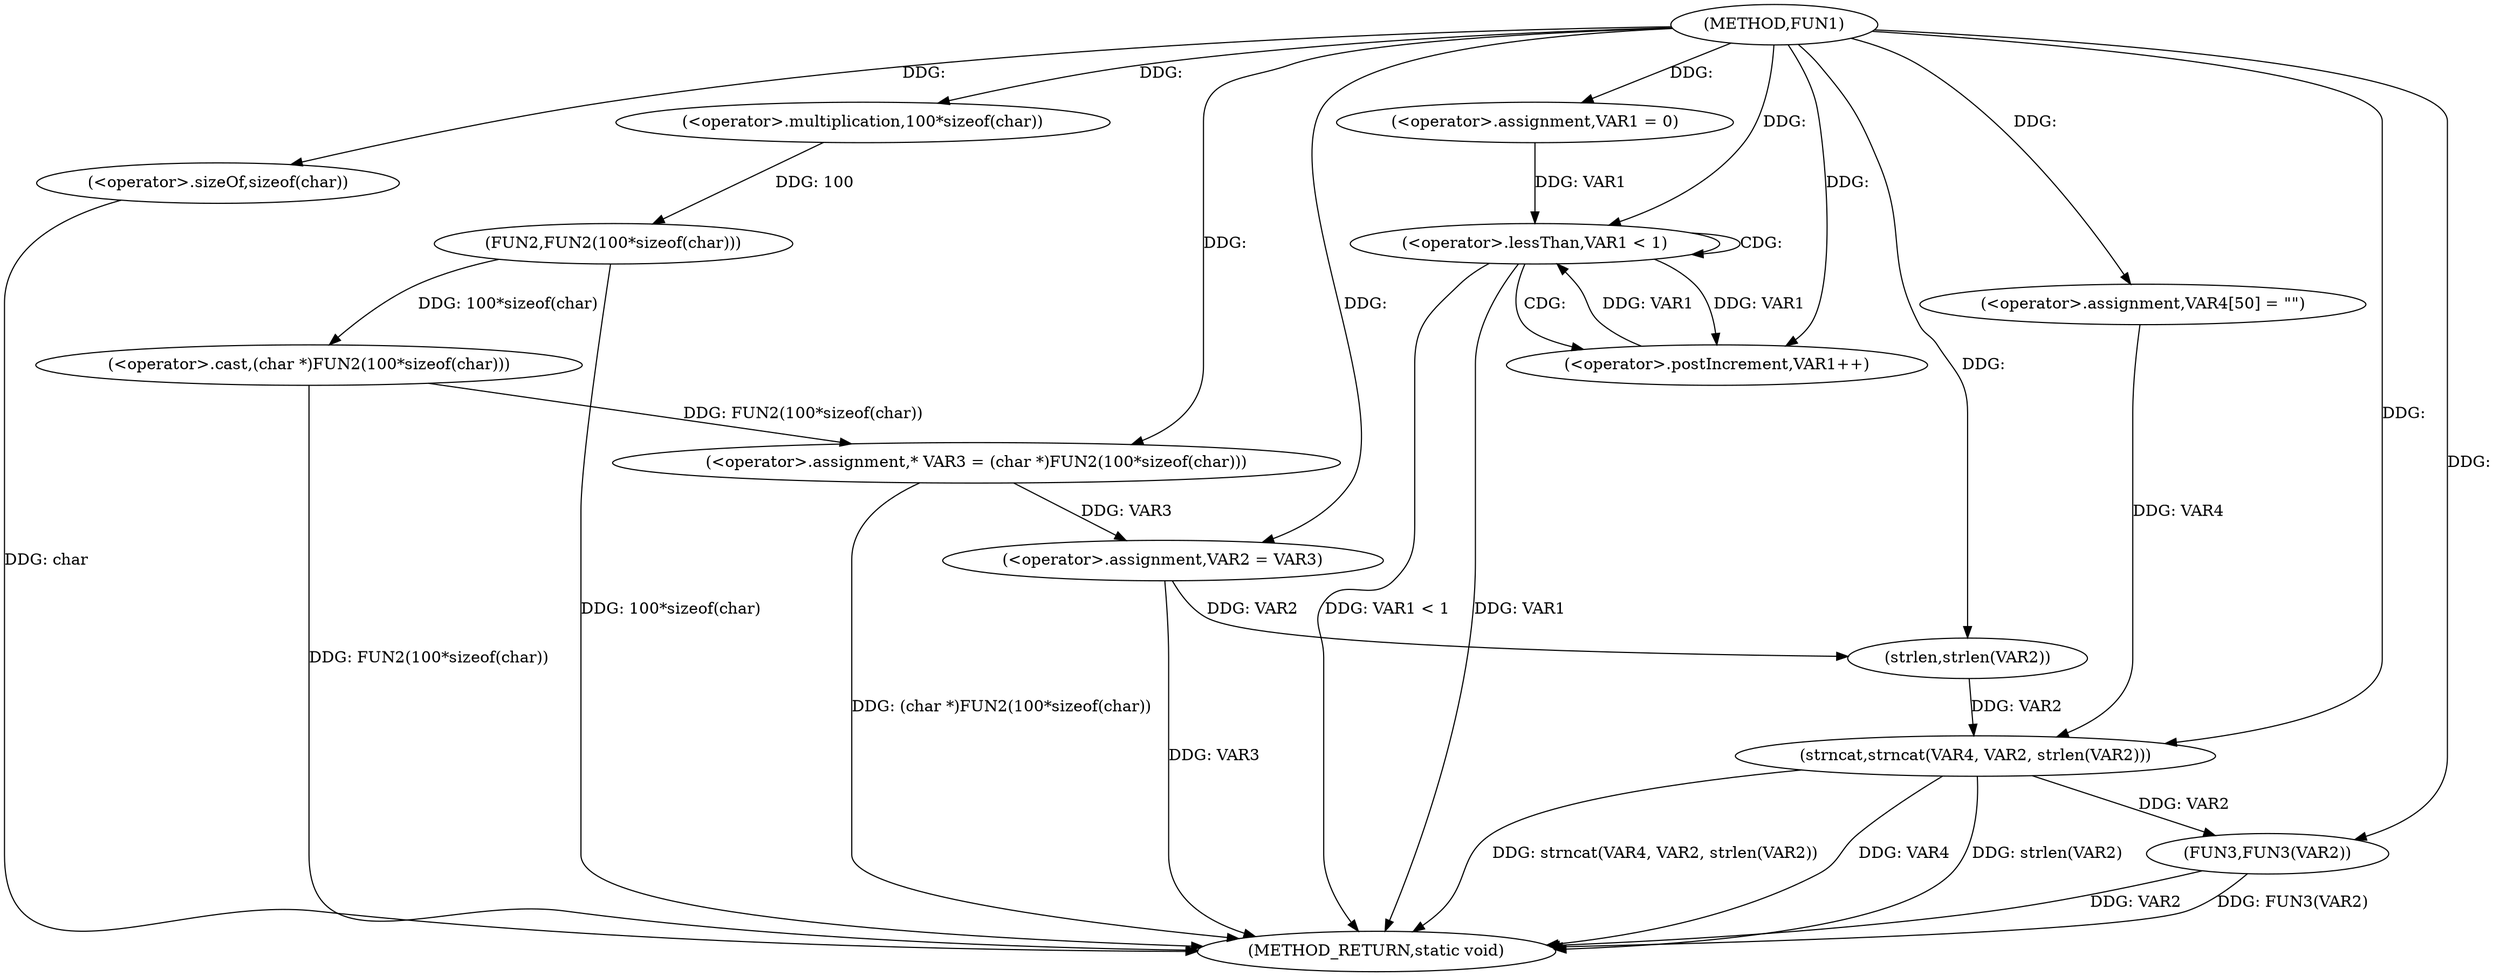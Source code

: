 digraph FUN1 {  
"1000100" [label = "(METHOD,FUN1)" ]
"1000139" [label = "(METHOD_RETURN,static void)" ]
"1000105" [label = "(<operator>.assignment,* VAR3 = (char *)FUN2(100*sizeof(char)))" ]
"1000107" [label = "(<operator>.cast,(char *)FUN2(100*sizeof(char)))" ]
"1000109" [label = "(FUN2,FUN2(100*sizeof(char)))" ]
"1000110" [label = "(<operator>.multiplication,100*sizeof(char))" ]
"1000112" [label = "(<operator>.sizeOf,sizeof(char))" ]
"1000114" [label = "(<operator>.assignment,VAR2 = VAR3)" ]
"1000118" [label = "(<operator>.assignment,VAR1 = 0)" ]
"1000121" [label = "(<operator>.lessThan,VAR1 < 1)" ]
"1000124" [label = "(<operator>.postIncrement,VAR1++)" ]
"1000129" [label = "(<operator>.assignment,VAR4[50] = \"\")" ]
"1000132" [label = "(strncat,strncat(VAR4, VAR2, strlen(VAR2)))" ]
"1000135" [label = "(strlen,strlen(VAR2))" ]
"1000137" [label = "(FUN3,FUN3(VAR2))" ]
  "1000105" -> "1000139"  [ label = "DDG: (char *)FUN2(100*sizeof(char))"] 
  "1000132" -> "1000139"  [ label = "DDG: strncat(VAR4, VAR2, strlen(VAR2))"] 
  "1000121" -> "1000139"  [ label = "DDG: VAR1 < 1"] 
  "1000121" -> "1000139"  [ label = "DDG: VAR1"] 
  "1000137" -> "1000139"  [ label = "DDG: VAR2"] 
  "1000114" -> "1000139"  [ label = "DDG: VAR3"] 
  "1000132" -> "1000139"  [ label = "DDG: VAR4"] 
  "1000132" -> "1000139"  [ label = "DDG: strlen(VAR2)"] 
  "1000112" -> "1000139"  [ label = "DDG: char"] 
  "1000109" -> "1000139"  [ label = "DDG: 100*sizeof(char)"] 
  "1000137" -> "1000139"  [ label = "DDG: FUN3(VAR2)"] 
  "1000107" -> "1000139"  [ label = "DDG: FUN2(100*sizeof(char))"] 
  "1000107" -> "1000105"  [ label = "DDG: FUN2(100*sizeof(char))"] 
  "1000100" -> "1000105"  [ label = "DDG: "] 
  "1000109" -> "1000107"  [ label = "DDG: 100*sizeof(char)"] 
  "1000110" -> "1000109"  [ label = "DDG: 100"] 
  "1000100" -> "1000110"  [ label = "DDG: "] 
  "1000100" -> "1000112"  [ label = "DDG: "] 
  "1000105" -> "1000114"  [ label = "DDG: VAR3"] 
  "1000100" -> "1000114"  [ label = "DDG: "] 
  "1000100" -> "1000118"  [ label = "DDG: "] 
  "1000124" -> "1000121"  [ label = "DDG: VAR1"] 
  "1000118" -> "1000121"  [ label = "DDG: VAR1"] 
  "1000100" -> "1000121"  [ label = "DDG: "] 
  "1000121" -> "1000124"  [ label = "DDG: VAR1"] 
  "1000100" -> "1000124"  [ label = "DDG: "] 
  "1000100" -> "1000129"  [ label = "DDG: "] 
  "1000129" -> "1000132"  [ label = "DDG: VAR4"] 
  "1000100" -> "1000132"  [ label = "DDG: "] 
  "1000135" -> "1000132"  [ label = "DDG: VAR2"] 
  "1000114" -> "1000135"  [ label = "DDG: VAR2"] 
  "1000100" -> "1000135"  [ label = "DDG: "] 
  "1000132" -> "1000137"  [ label = "DDG: VAR2"] 
  "1000100" -> "1000137"  [ label = "DDG: "] 
  "1000121" -> "1000121"  [ label = "CDG: "] 
  "1000121" -> "1000124"  [ label = "CDG: "] 
}
